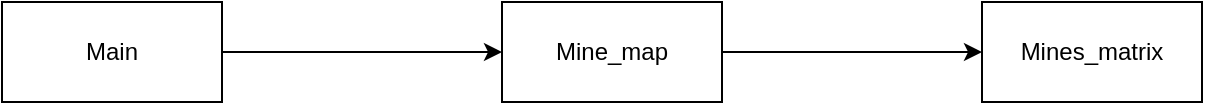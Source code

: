 <mxfile version="21.0.2" type="github">
  <diagram name="Page-1" id="5U4ZQ7DfF-FGeHSH0eRr">
    <mxGraphModel dx="1360" dy="766" grid="1" gridSize="10" guides="1" tooltips="1" connect="1" arrows="1" fold="1" page="1" pageScale="1" pageWidth="850" pageHeight="1100" math="0" shadow="0">
      <root>
        <mxCell id="0" />
        <mxCell id="1" parent="0" />
        <mxCell id="ciEmkqsHEa0hmPP_8YWY-4" style="edgeStyle=orthogonalEdgeStyle;rounded=0;orthogonalLoop=1;jettySize=auto;html=1;entryX=0;entryY=0.5;entryDx=0;entryDy=0;" edge="1" parent="1" source="ciEmkqsHEa0hmPP_8YWY-1" target="ciEmkqsHEa0hmPP_8YWY-2">
          <mxGeometry relative="1" as="geometry" />
        </mxCell>
        <mxCell id="ciEmkqsHEa0hmPP_8YWY-1" value="Main" style="html=1;whiteSpace=wrap;" vertex="1" parent="1">
          <mxGeometry x="110" y="80" width="110" height="50" as="geometry" />
        </mxCell>
        <mxCell id="ciEmkqsHEa0hmPP_8YWY-5" style="edgeStyle=orthogonalEdgeStyle;rounded=0;orthogonalLoop=1;jettySize=auto;html=1;entryX=0;entryY=0.5;entryDx=0;entryDy=0;" edge="1" parent="1" source="ciEmkqsHEa0hmPP_8YWY-2" target="ciEmkqsHEa0hmPP_8YWY-3">
          <mxGeometry relative="1" as="geometry" />
        </mxCell>
        <mxCell id="ciEmkqsHEa0hmPP_8YWY-2" value="Mine_map" style="html=1;whiteSpace=wrap;" vertex="1" parent="1">
          <mxGeometry x="360" y="80" width="110" height="50" as="geometry" />
        </mxCell>
        <mxCell id="ciEmkqsHEa0hmPP_8YWY-3" value="Mines_matrix" style="html=1;whiteSpace=wrap;" vertex="1" parent="1">
          <mxGeometry x="600" y="80" width="110" height="50" as="geometry" />
        </mxCell>
      </root>
    </mxGraphModel>
  </diagram>
</mxfile>
